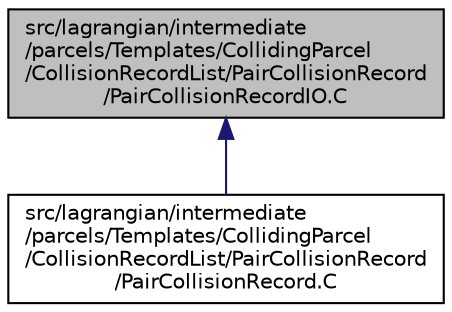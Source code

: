 digraph "src/lagrangian/intermediate/parcels/Templates/CollidingParcel/CollisionRecordList/PairCollisionRecord/PairCollisionRecordIO.C"
{
  bgcolor="transparent";
  edge [fontname="Helvetica",fontsize="10",labelfontname="Helvetica",labelfontsize="10"];
  node [fontname="Helvetica",fontsize="10",shape=record];
  Node1 [label="src/lagrangian/intermediate\l/parcels/Templates/CollidingParcel\l/CollisionRecordList/PairCollisionRecord\l/PairCollisionRecordIO.C",height=0.2,width=0.4,color="black", fillcolor="grey75", style="filled", fontcolor="black"];
  Node1 -> Node2 [dir="back",color="midnightblue",fontsize="10",style="solid",fontname="Helvetica"];
  Node2 [label="src/lagrangian/intermediate\l/parcels/Templates/CollidingParcel\l/CollisionRecordList/PairCollisionRecord\l/PairCollisionRecord.C",height=0.2,width=0.4,color="black",URL="$a06570.html"];
}
